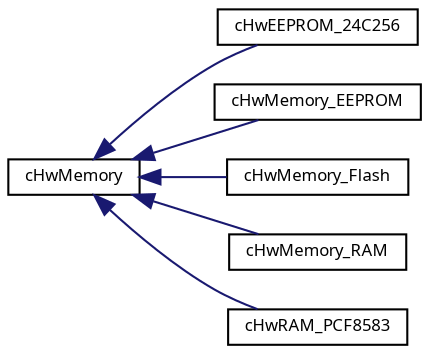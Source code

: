 digraph "Graphical Class Hierarchy"
{
  edge [fontname="Sans",fontsize="8",labelfontname="Sans",labelfontsize="8"];
  node [fontname="Sans",fontsize="8",shape=record];
  rankdir="LR";
  Node1 [label="cHwMemory",height=0.2,width=0.4,color="black", fillcolor="white", style="filled",URL="$classc_hw_memory.html",tooltip="Abstract class supporting non volatile memory. "];
  Node1 -> Node2 [dir="back",color="midnightblue",fontsize="8",style="solid",fontname="Sans"];
  Node2 [label="cHwEEPROM_24C256",height=0.2,width=0.4,color="black", fillcolor="white", style="filled",URL="$classc_hw_e_e_p_r_o_m__24_c256.html",tooltip="Implementation of EEPROM 24C256. "];
  Node1 -> Node3 [dir="back",color="midnightblue",fontsize="8",style="solid",fontname="Sans"];
  Node3 [label="cHwMemory_EEPROM",height=0.2,width=0.4,color="black", fillcolor="white", style="filled",URL="$classc_hw_memory___e_e_p_r_o_m.html",tooltip="Implementation of the EEPROM as a cHwMemory class. "];
  Node1 -> Node4 [dir="back",color="midnightblue",fontsize="8",style="solid",fontname="Sans"];
  Node4 [label="cHwMemory_Flash",height=0.2,width=0.4,color="black", fillcolor="white", style="filled",URL="$classc_hw_memory___flash.html"];
  Node1 -> Node5 [dir="back",color="midnightblue",fontsize="8",style="solid",fontname="Sans"];
  Node5 [label="cHwMemory_RAM",height=0.2,width=0.4,color="black", fillcolor="white", style="filled",URL="$classc_hw_memory___r_a_m.html",tooltip="Implementation of the battery buffered RAM. "];
  Node1 -> Node6 [dir="back",color="midnightblue",fontsize="8",style="solid",fontname="Sans"];
  Node6 [label="cHwRAM_PCF8583",height=0.2,width=0.4,color="black", fillcolor="white", style="filled",URL="$classc_hw_r_a_m___p_c_f8583.html",tooltip="Implementation of battery buffered RAM PCF8583. "];
}
